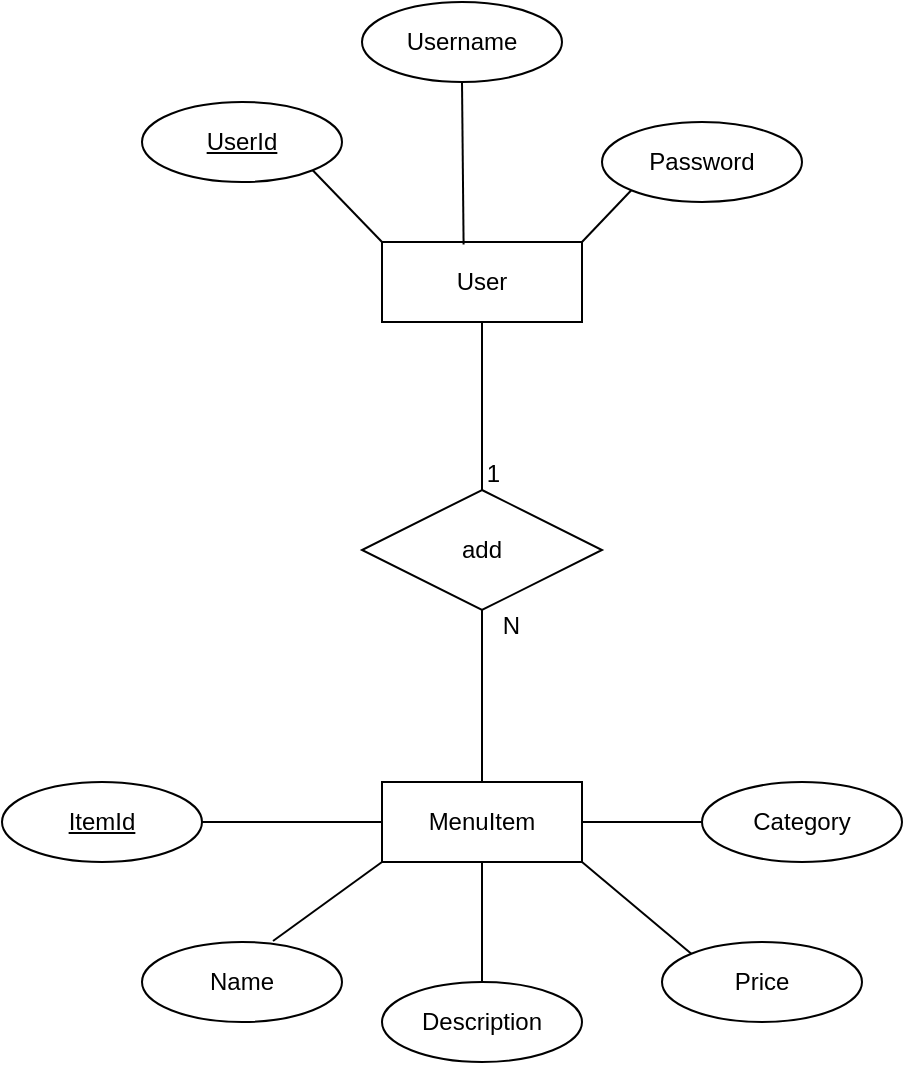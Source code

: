 <mxfile>
    <diagram id="AzhBmPjrkNbkMQuNoenZ" name="Page-1">
        <mxGraphModel dx="335" dy="281" grid="1" gridSize="10" guides="1" tooltips="1" connect="1" arrows="1" fold="1" page="1" pageScale="1" pageWidth="1169" pageHeight="827" math="0" shadow="0">
            <root>
                <mxCell id="0"/>
                <mxCell id="1" parent="0"/>
                <mxCell id="2" value="User" style="whiteSpace=wrap;html=1;align=center;" vertex="1" parent="1">
                    <mxGeometry x="300" y="260" width="100" height="40" as="geometry"/>
                </mxCell>
                <mxCell id="3" value="UserId" style="ellipse;whiteSpace=wrap;html=1;align=center;fontStyle=4;" vertex="1" parent="1">
                    <mxGeometry x="180" y="190" width="100" height="40" as="geometry"/>
                </mxCell>
                <mxCell id="4" value="Username" style="ellipse;whiteSpace=wrap;html=1;align=center;" vertex="1" parent="1">
                    <mxGeometry x="290" y="140" width="100" height="40" as="geometry"/>
                </mxCell>
                <mxCell id="5" value="Password" style="ellipse;whiteSpace=wrap;html=1;align=center;" vertex="1" parent="1">
                    <mxGeometry x="410" y="200" width="100" height="40" as="geometry"/>
                </mxCell>
                <mxCell id="6" value="add" style="shape=rhombus;perimeter=rhombusPerimeter;whiteSpace=wrap;html=1;align=center;" vertex="1" parent="1">
                    <mxGeometry x="290" y="384" width="120" height="60" as="geometry"/>
                </mxCell>
                <mxCell id="7" value="MenuItem" style="whiteSpace=wrap;html=1;align=center;" vertex="1" parent="1">
                    <mxGeometry x="300" y="530" width="100" height="40" as="geometry"/>
                </mxCell>
                <mxCell id="8" value="ItemId" style="ellipse;whiteSpace=wrap;html=1;align=center;fontStyle=4;" vertex="1" parent="1">
                    <mxGeometry x="110" y="530" width="100" height="40" as="geometry"/>
                </mxCell>
                <mxCell id="9" value="Name" style="ellipse;whiteSpace=wrap;html=1;align=center;" vertex="1" parent="1">
                    <mxGeometry x="180" y="610" width="100" height="40" as="geometry"/>
                </mxCell>
                <mxCell id="10" value="Description" style="ellipse;whiteSpace=wrap;html=1;align=center;" vertex="1" parent="1">
                    <mxGeometry x="300" y="630" width="100" height="40" as="geometry"/>
                </mxCell>
                <mxCell id="11" value="Price" style="ellipse;whiteSpace=wrap;html=1;align=center;" vertex="1" parent="1">
                    <mxGeometry x="440" y="610" width="100" height="40" as="geometry"/>
                </mxCell>
                <mxCell id="14" value="" style="endArrow=none;html=1;rounded=0;entryX=1;entryY=1;entryDx=0;entryDy=0;exitX=0;exitY=0;exitDx=0;exitDy=0;" edge="1" parent="1" source="2" target="3">
                    <mxGeometry relative="1" as="geometry">
                        <mxPoint x="310" y="460" as="sourcePoint"/>
                        <mxPoint x="470" y="460" as="targetPoint"/>
                    </mxGeometry>
                </mxCell>
                <mxCell id="15" value="" style="endArrow=none;html=1;rounded=0;entryX=0.5;entryY=1;entryDx=0;entryDy=0;exitX=0.408;exitY=0.032;exitDx=0;exitDy=0;exitPerimeter=0;" edge="1" parent="1" source="2" target="4">
                    <mxGeometry relative="1" as="geometry">
                        <mxPoint x="310" y="460" as="sourcePoint"/>
                        <mxPoint x="470" y="460" as="targetPoint"/>
                    </mxGeometry>
                </mxCell>
                <mxCell id="16" value="" style="endArrow=none;html=1;rounded=0;entryX=0;entryY=1;entryDx=0;entryDy=0;exitX=1;exitY=0;exitDx=0;exitDy=0;" edge="1" parent="1" source="2" target="5">
                    <mxGeometry relative="1" as="geometry">
                        <mxPoint x="310" y="460" as="sourcePoint"/>
                        <mxPoint x="470" y="460" as="targetPoint"/>
                    </mxGeometry>
                </mxCell>
                <mxCell id="17" value="" style="endArrow=none;html=1;rounded=0;exitX=1;exitY=0.5;exitDx=0;exitDy=0;entryX=0;entryY=0.5;entryDx=0;entryDy=0;" edge="1" parent="1" source="8" target="7">
                    <mxGeometry relative="1" as="geometry">
                        <mxPoint x="310" y="460" as="sourcePoint"/>
                        <mxPoint x="470" y="460" as="targetPoint"/>
                    </mxGeometry>
                </mxCell>
                <mxCell id="18" value="" style="endArrow=none;html=1;rounded=0;exitX=0.655;exitY=-0.012;exitDx=0;exitDy=0;exitPerimeter=0;entryX=0;entryY=1;entryDx=0;entryDy=0;" edge="1" parent="1" source="9" target="7">
                    <mxGeometry relative="1" as="geometry">
                        <mxPoint x="310" y="460" as="sourcePoint"/>
                        <mxPoint x="470" y="460" as="targetPoint"/>
                    </mxGeometry>
                </mxCell>
                <mxCell id="19" value="" style="endArrow=none;html=1;rounded=0;entryX=0.5;entryY=0;entryDx=0;entryDy=0;exitX=0.5;exitY=1;exitDx=0;exitDy=0;" edge="1" parent="1" source="7" target="10">
                    <mxGeometry relative="1" as="geometry">
                        <mxPoint x="310" y="460" as="sourcePoint"/>
                        <mxPoint x="470" y="460" as="targetPoint"/>
                    </mxGeometry>
                </mxCell>
                <mxCell id="20" value="" style="endArrow=none;html=1;rounded=0;entryX=0;entryY=0;entryDx=0;entryDy=0;exitX=1;exitY=1;exitDx=0;exitDy=0;" edge="1" parent="1" source="7" target="11">
                    <mxGeometry relative="1" as="geometry">
                        <mxPoint x="310" y="460" as="sourcePoint"/>
                        <mxPoint x="470" y="460" as="targetPoint"/>
                    </mxGeometry>
                </mxCell>
                <mxCell id="21" value="Category" style="ellipse;whiteSpace=wrap;html=1;align=center;" vertex="1" parent="1">
                    <mxGeometry x="460" y="530" width="100" height="40" as="geometry"/>
                </mxCell>
                <mxCell id="22" value="" style="endArrow=none;html=1;rounded=0;exitX=1;exitY=0.5;exitDx=0;exitDy=0;entryX=0;entryY=0.5;entryDx=0;entryDy=0;" edge="1" parent="1" source="7" target="21">
                    <mxGeometry relative="1" as="geometry">
                        <mxPoint x="310" y="400" as="sourcePoint"/>
                        <mxPoint x="470" y="400" as="targetPoint"/>
                    </mxGeometry>
                </mxCell>
                <mxCell id="23" value="" style="endArrow=none;html=1;rounded=0;exitX=0.5;exitY=1;exitDx=0;exitDy=0;entryX=0.5;entryY=0;entryDx=0;entryDy=0;" edge="1" parent="1" source="2" target="6">
                    <mxGeometry relative="1" as="geometry">
                        <mxPoint x="310" y="400" as="sourcePoint"/>
                        <mxPoint x="470" y="400" as="targetPoint"/>
                    </mxGeometry>
                </mxCell>
                <mxCell id="24" value="1" style="resizable=0;html=1;whiteSpace=wrap;align=right;verticalAlign=bottom;" connectable="0" vertex="1" parent="23">
                    <mxGeometry x="1" relative="1" as="geometry">
                        <mxPoint x="10" as="offset"/>
                    </mxGeometry>
                </mxCell>
                <mxCell id="25" value="" style="endArrow=none;html=1;rounded=0;exitX=0.5;exitY=0;exitDx=0;exitDy=0;entryX=0.5;entryY=1;entryDx=0;entryDy=0;" edge="1" parent="1" source="7" target="6">
                    <mxGeometry relative="1" as="geometry">
                        <mxPoint x="310" y="380" as="sourcePoint"/>
                        <mxPoint x="470" y="380" as="targetPoint"/>
                    </mxGeometry>
                </mxCell>
                <mxCell id="26" value="N" style="resizable=0;html=1;whiteSpace=wrap;align=right;verticalAlign=bottom;" connectable="0" vertex="1" parent="25">
                    <mxGeometry x="1" relative="1" as="geometry">
                        <mxPoint x="20" y="16" as="offset"/>
                    </mxGeometry>
                </mxCell>
            </root>
        </mxGraphModel>
    </diagram>
</mxfile>